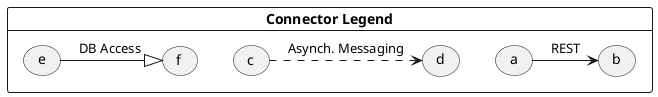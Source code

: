 @startuml
skinparam componentStyle uml2

Card "Connector Legend" {
  (a) -> (b) : REST
  (c) .> (d) : "Asynch. Messaging"
  (e) -|> (f) : "DB Access "
}


@enduml
